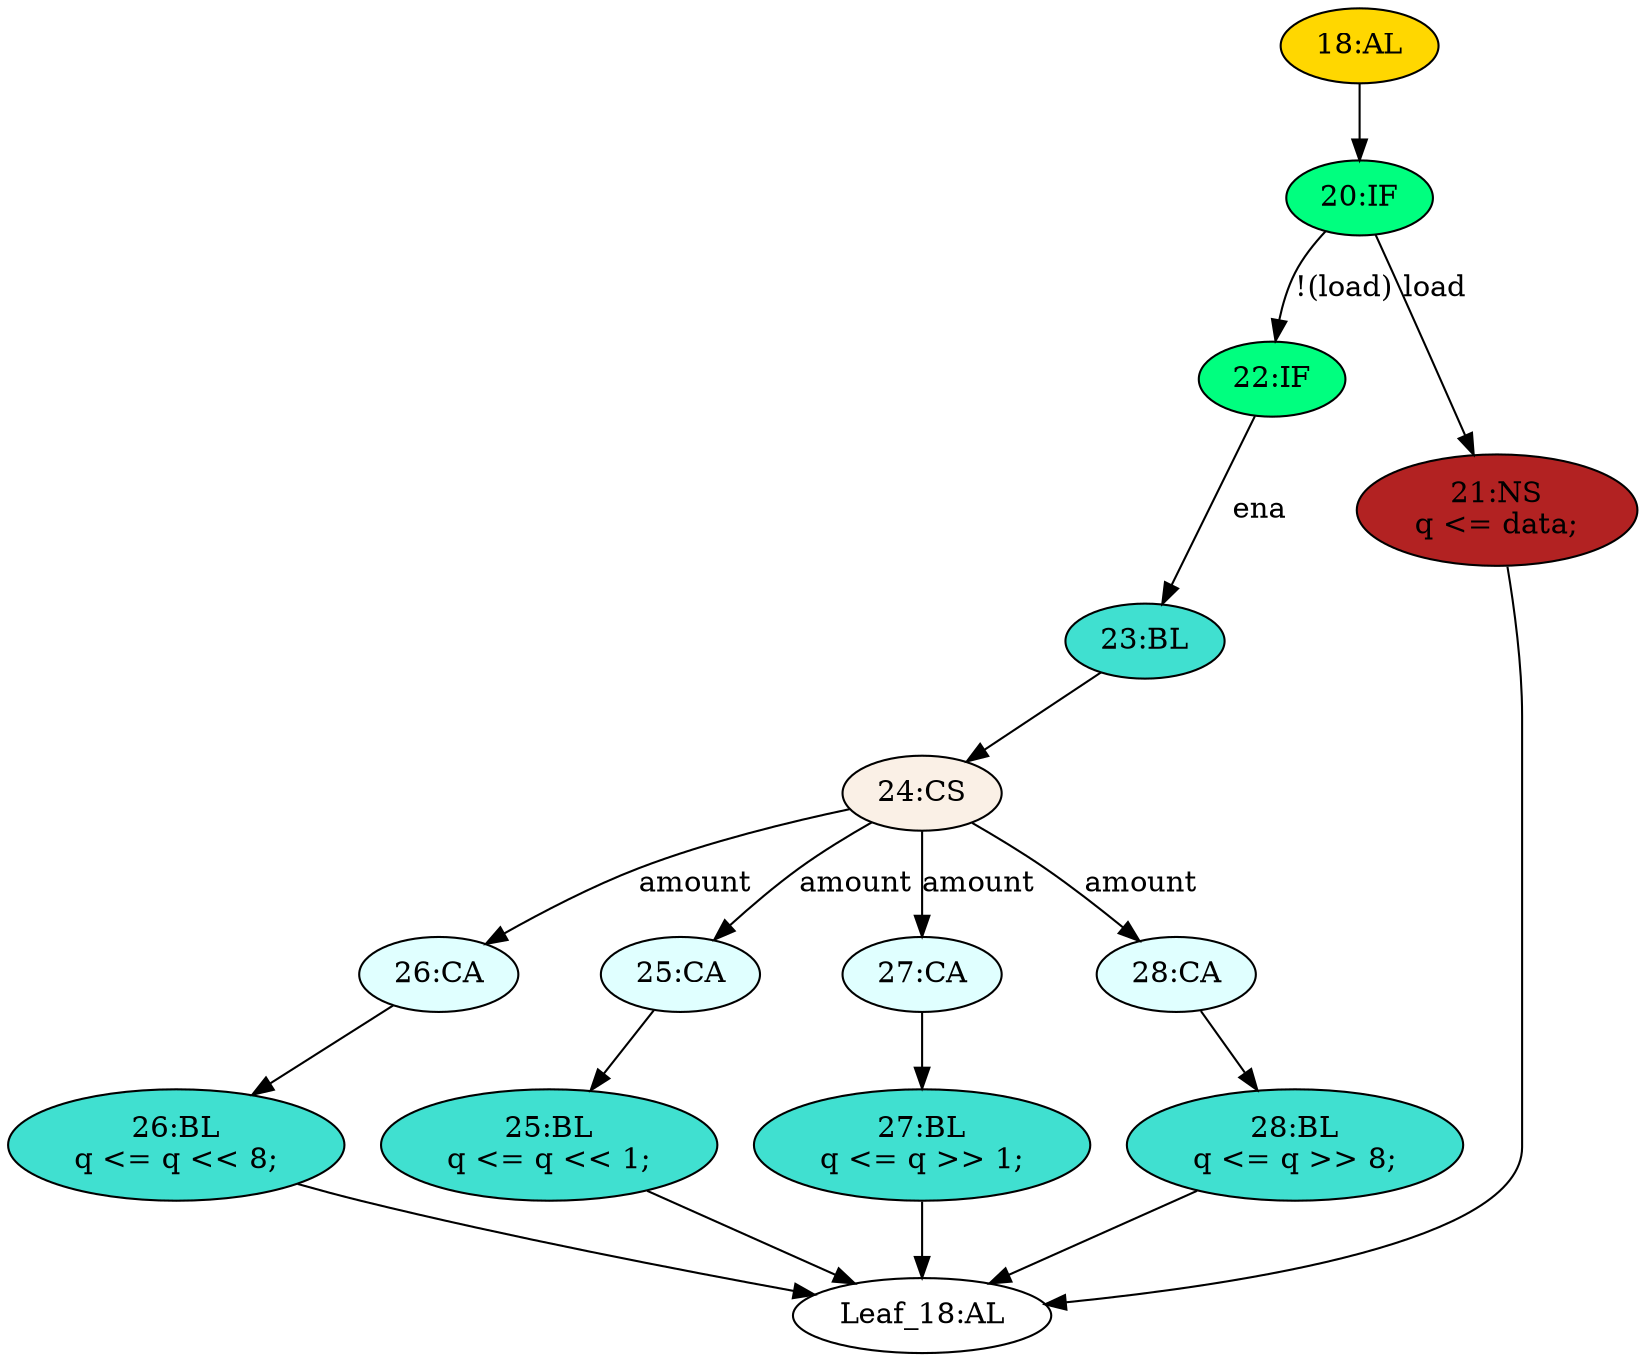 strict digraph "" {
	node [label="\N"];
	"22:IF"	[ast="<pyverilog.vparser.ast.IfStatement object at 0x7f7add2ee910>",
		fillcolor=springgreen,
		label="22:IF",
		statements="[]",
		style=filled,
		typ=IfStatement];
	"23:BL"	[ast="<pyverilog.vparser.ast.Block object at 0x7f7add2eea90>",
		fillcolor=turquoise,
		label="23:BL",
		statements="[]",
		style=filled,
		typ=Block];
	"22:IF" -> "23:BL"	[cond="['ena']",
		label=ena,
		lineno=22];
	"26:CA"	[ast="<pyverilog.vparser.ast.Case object at 0x7f7add2eee50>",
		fillcolor=lightcyan,
		label="26:CA",
		statements="[]",
		style=filled,
		typ=Case];
	"26:BL"	[ast="<pyverilog.vparser.ast.Block object at 0x7f7add2eeed0>",
		fillcolor=turquoise,
		label="26:BL
q <= q << 8;",
		statements="[<pyverilog.vparser.ast.NonblockingSubstitution object at 0x7f7add2eef10>]",
		style=filled,
		typ=Block];
	"26:CA" -> "26:BL"	[cond="[]",
		lineno=None];
	"Leaf_18:AL"	[def_var="['q']",
		label="Leaf_18:AL"];
	"25:CA"	[ast="<pyverilog.vparser.ast.Case object at 0x7f7add2eeb90>",
		fillcolor=lightcyan,
		label="25:CA",
		statements="[]",
		style=filled,
		typ=Case];
	"25:BL"	[ast="<pyverilog.vparser.ast.Block object at 0x7f7add2eec10>",
		fillcolor=turquoise,
		label="25:BL
q <= q << 1;",
		statements="[<pyverilog.vparser.ast.NonblockingSubstitution object at 0x7f7add2eec50>]",
		style=filled,
		typ=Block];
	"25:CA" -> "25:BL"	[cond="[]",
		lineno=None];
	"26:BL" -> "Leaf_18:AL"	[cond="[]",
		lineno=None];
	"20:IF"	[ast="<pyverilog.vparser.ast.IfStatement object at 0x7f7add2eb810>",
		fillcolor=springgreen,
		label="20:IF",
		statements="[]",
		style=filled,
		typ=IfStatement];
	"20:IF" -> "22:IF"	[cond="['load']",
		label="!(load)",
		lineno=20];
	"21:NS"	[ast="<pyverilog.vparser.ast.NonblockingSubstitution object at 0x7f7add2eb850>",
		fillcolor=firebrick,
		label="21:NS
q <= data;",
		statements="[<pyverilog.vparser.ast.NonblockingSubstitution object at 0x7f7add2eb850>]",
		style=filled,
		typ=NonblockingSubstitution];
	"20:IF" -> "21:NS"	[cond="['load']",
		label=load,
		lineno=20];
	"27:BL"	[ast="<pyverilog.vparser.ast.Block object at 0x7f7add2eb210>",
		fillcolor=turquoise,
		label="27:BL
q <= q >> 1;",
		statements="[<pyverilog.vparser.ast.NonblockingSubstitution object at 0x7f7add2eb250>]",
		style=filled,
		typ=Block];
	"27:BL" -> "Leaf_18:AL"	[cond="[]",
		lineno=None];
	"24:CS"	[ast="<pyverilog.vparser.ast.CaseStatement object at 0x7f7add2eead0>",
		fillcolor=linen,
		label="24:CS",
		statements="[]",
		style=filled,
		typ=CaseStatement];
	"24:CS" -> "26:CA"	[cond="['amount']",
		label=amount,
		lineno=24];
	"24:CS" -> "25:CA"	[cond="['amount']",
		label=amount,
		lineno=24];
	"27:CA"	[ast="<pyverilog.vparser.ast.Case object at 0x7f7add2eb190>",
		fillcolor=lightcyan,
		label="27:CA",
		statements="[]",
		style=filled,
		typ=Case];
	"24:CS" -> "27:CA"	[cond="['amount']",
		label=amount,
		lineno=24];
	"28:CA"	[ast="<pyverilog.vparser.ast.Case object at 0x7f7add2eb490>",
		fillcolor=lightcyan,
		label="28:CA",
		statements="[]",
		style=filled,
		typ=Case];
	"24:CS" -> "28:CA"	[cond="['amount']",
		label=amount,
		lineno=24];
	"25:BL" -> "Leaf_18:AL"	[cond="[]",
		lineno=None];
	"18:AL"	[ast="<pyverilog.vparser.ast.Always object at 0x7f7add2eba10>",
		clk_sens=True,
		fillcolor=gold,
		label="18:AL",
		sens="['clk']",
		statements="[]",
		style=filled,
		typ=Always,
		use_var="['load', 'ena', 'amount', 'data', 'q']"];
	"18:AL" -> "20:IF"	[cond="[]",
		lineno=None];
	"21:NS" -> "Leaf_18:AL"	[cond="[]",
		lineno=None];
	"27:CA" -> "27:BL"	[cond="[]",
		lineno=None];
	"28:BL"	[ast="<pyverilog.vparser.ast.Block object at 0x7f7add2eb510>",
		fillcolor=turquoise,
		label="28:BL
q <= q >> 8;",
		statements="[<pyverilog.vparser.ast.NonblockingSubstitution object at 0x7f7add2eb550>]",
		style=filled,
		typ=Block];
	"28:CA" -> "28:BL"	[cond="[]",
		lineno=None];
	"23:BL" -> "24:CS"	[cond="[]",
		lineno=None];
	"28:BL" -> "Leaf_18:AL"	[cond="[]",
		lineno=None];
}

